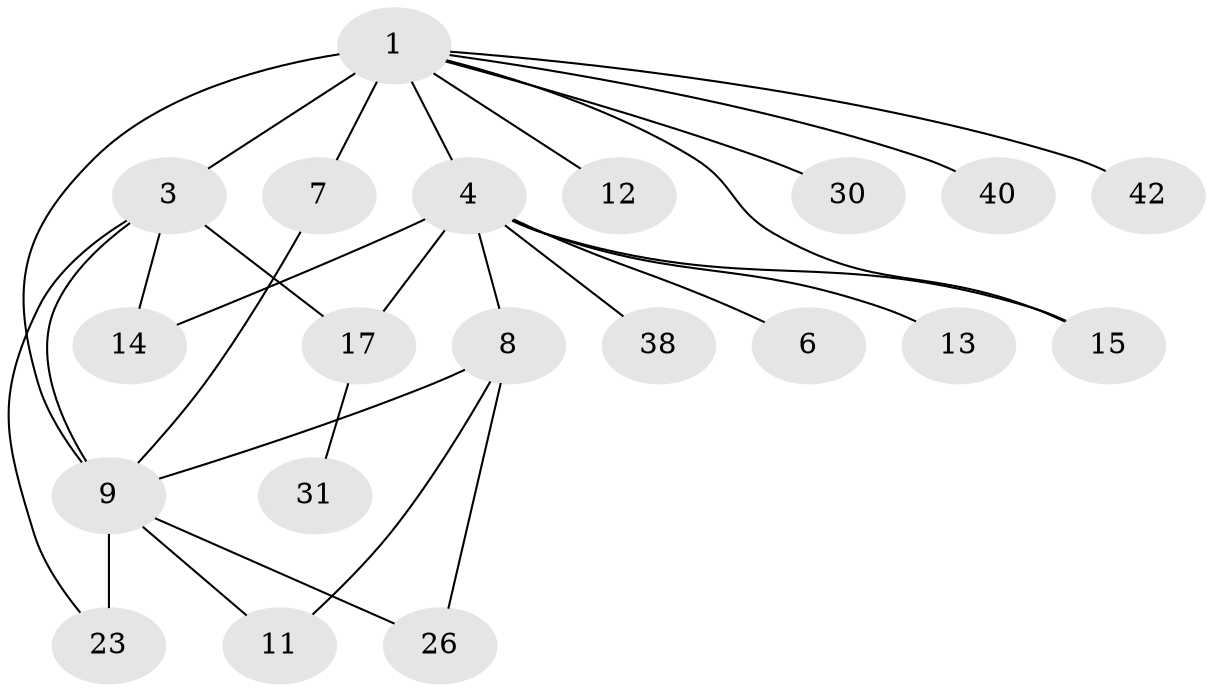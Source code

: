 // original degree distribution, {3: 0.1346153846153846, 11: 0.019230769230769232, 5: 0.07692307692307693, 2: 0.2692307692307692, 8: 0.038461538461538464, 1: 0.38461538461538464, 7: 0.038461538461538464, 6: 0.019230769230769232, 4: 0.019230769230769232}
// Generated by graph-tools (version 1.1) at 2025/17/03/04/25 18:17:59]
// undirected, 20 vertices, 28 edges
graph export_dot {
graph [start="1"]
  node [color=gray90,style=filled];
  1 [super="+2"];
  3 [super="+34+51"];
  4 [super="+5"];
  6;
  7 [super="+37"];
  8 [super="+10+50+16+22+27"];
  9 [super="+24+46+20+19"];
  11 [super="+32"];
  12 [super="+21"];
  13;
  14;
  15 [super="+25"];
  17 [super="+43"];
  23 [super="+41+47"];
  26 [super="+49"];
  30;
  31;
  38;
  40 [super="+44"];
  42;
  1 -- 15;
  1 -- 3 [weight=2];
  1 -- 4;
  1 -- 7 [weight=2];
  1 -- 40;
  1 -- 9 [weight=2];
  1 -- 42;
  1 -- 12;
  1 -- 30;
  3 -- 23;
  3 -- 17 [weight=2];
  3 -- 14;
  3 -- 9;
  4 -- 6;
  4 -- 38;
  4 -- 8;
  4 -- 13;
  4 -- 14;
  4 -- 17;
  4 -- 15;
  7 -- 9;
  8 -- 11;
  8 -- 26;
  8 -- 9;
  9 -- 11;
  9 -- 23 [weight=2];
  9 -- 26;
  17 -- 31;
}
